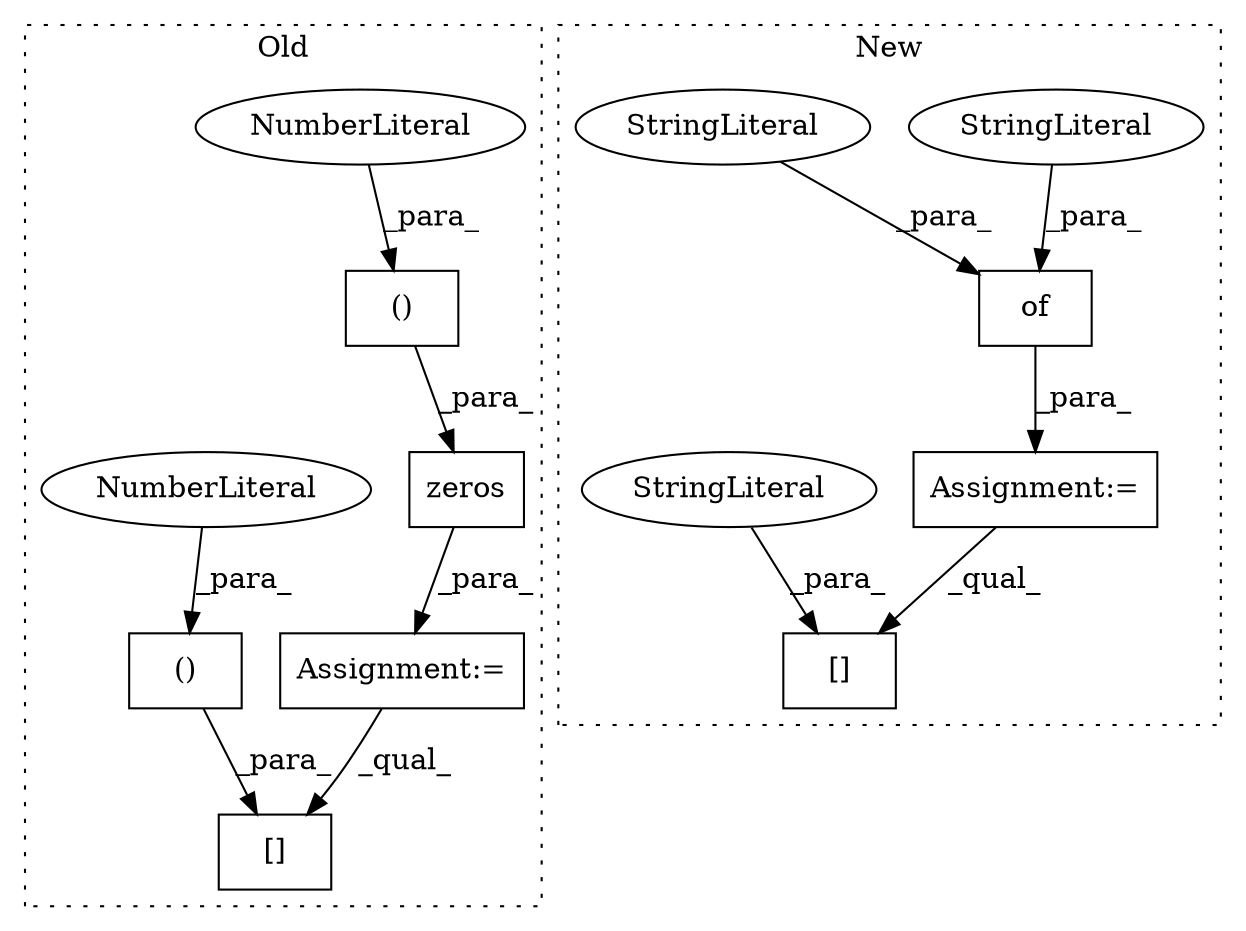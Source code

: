 digraph G {
subgraph cluster0 {
1 [label="zeros" a="32" s="3036,3064" l="13,2" shape="box"];
4 [label="Assignment:=" a="7" s="3029" l="1" shape="box"];
8 [label="()" a="106" s="3049" l="15" shape="box"];
9 [label="NumberLiteral" a="34" s="3049" l="1" shape="ellipse"];
11 [label="[]" a="2" s="3394,3441" l="17,2" shape="box"];
12 [label="()" a="106" s="3411" l="30" shape="box"];
13 [label="NumberLiteral" a="34" s="3411" l="1" shape="ellipse"];
label = "Old";
style="dotted";
}
subgraph cluster1 {
2 [label="of" a="32" s="2658,2758" l="3,1" shape="box"];
3 [label="Assignment:=" a="7" s="2653" l="1" shape="box"];
5 [label="[]" a="2" s="3132,3152" l="12,1" shape="box"];
6 [label="StringLiteral" a="45" s="2661" l="8" shape="ellipse"];
7 [label="StringLiteral" a="45" s="2715" l="8" shape="ellipse"];
10 [label="StringLiteral" a="45" s="3144" l="8" shape="ellipse"];
label = "New";
style="dotted";
}
1 -> 4 [label="_para_"];
2 -> 3 [label="_para_"];
3 -> 5 [label="_qual_"];
4 -> 11 [label="_qual_"];
6 -> 2 [label="_para_"];
7 -> 2 [label="_para_"];
8 -> 1 [label="_para_"];
9 -> 8 [label="_para_"];
10 -> 5 [label="_para_"];
12 -> 11 [label="_para_"];
13 -> 12 [label="_para_"];
}